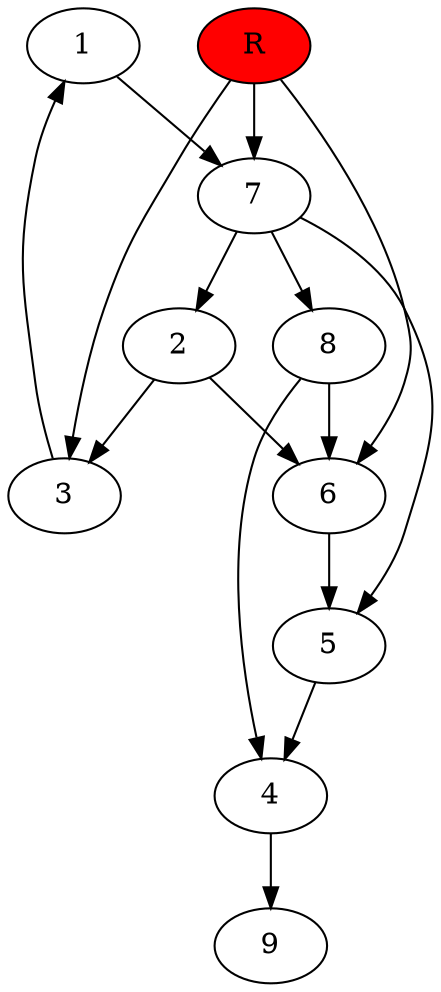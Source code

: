 digraph prb72622 {
	1
	2
	3
	4
	5
	6
	7
	8
	R [fillcolor="#ff0000" style=filled]
	1 -> 7
	2 -> 3
	2 -> 6
	3 -> 1
	4 -> 9
	5 -> 4
	6 -> 5
	7 -> 2
	7 -> 5
	7 -> 8
	8 -> 4
	8 -> 6
	R -> 3
	R -> 6
	R -> 7
}
